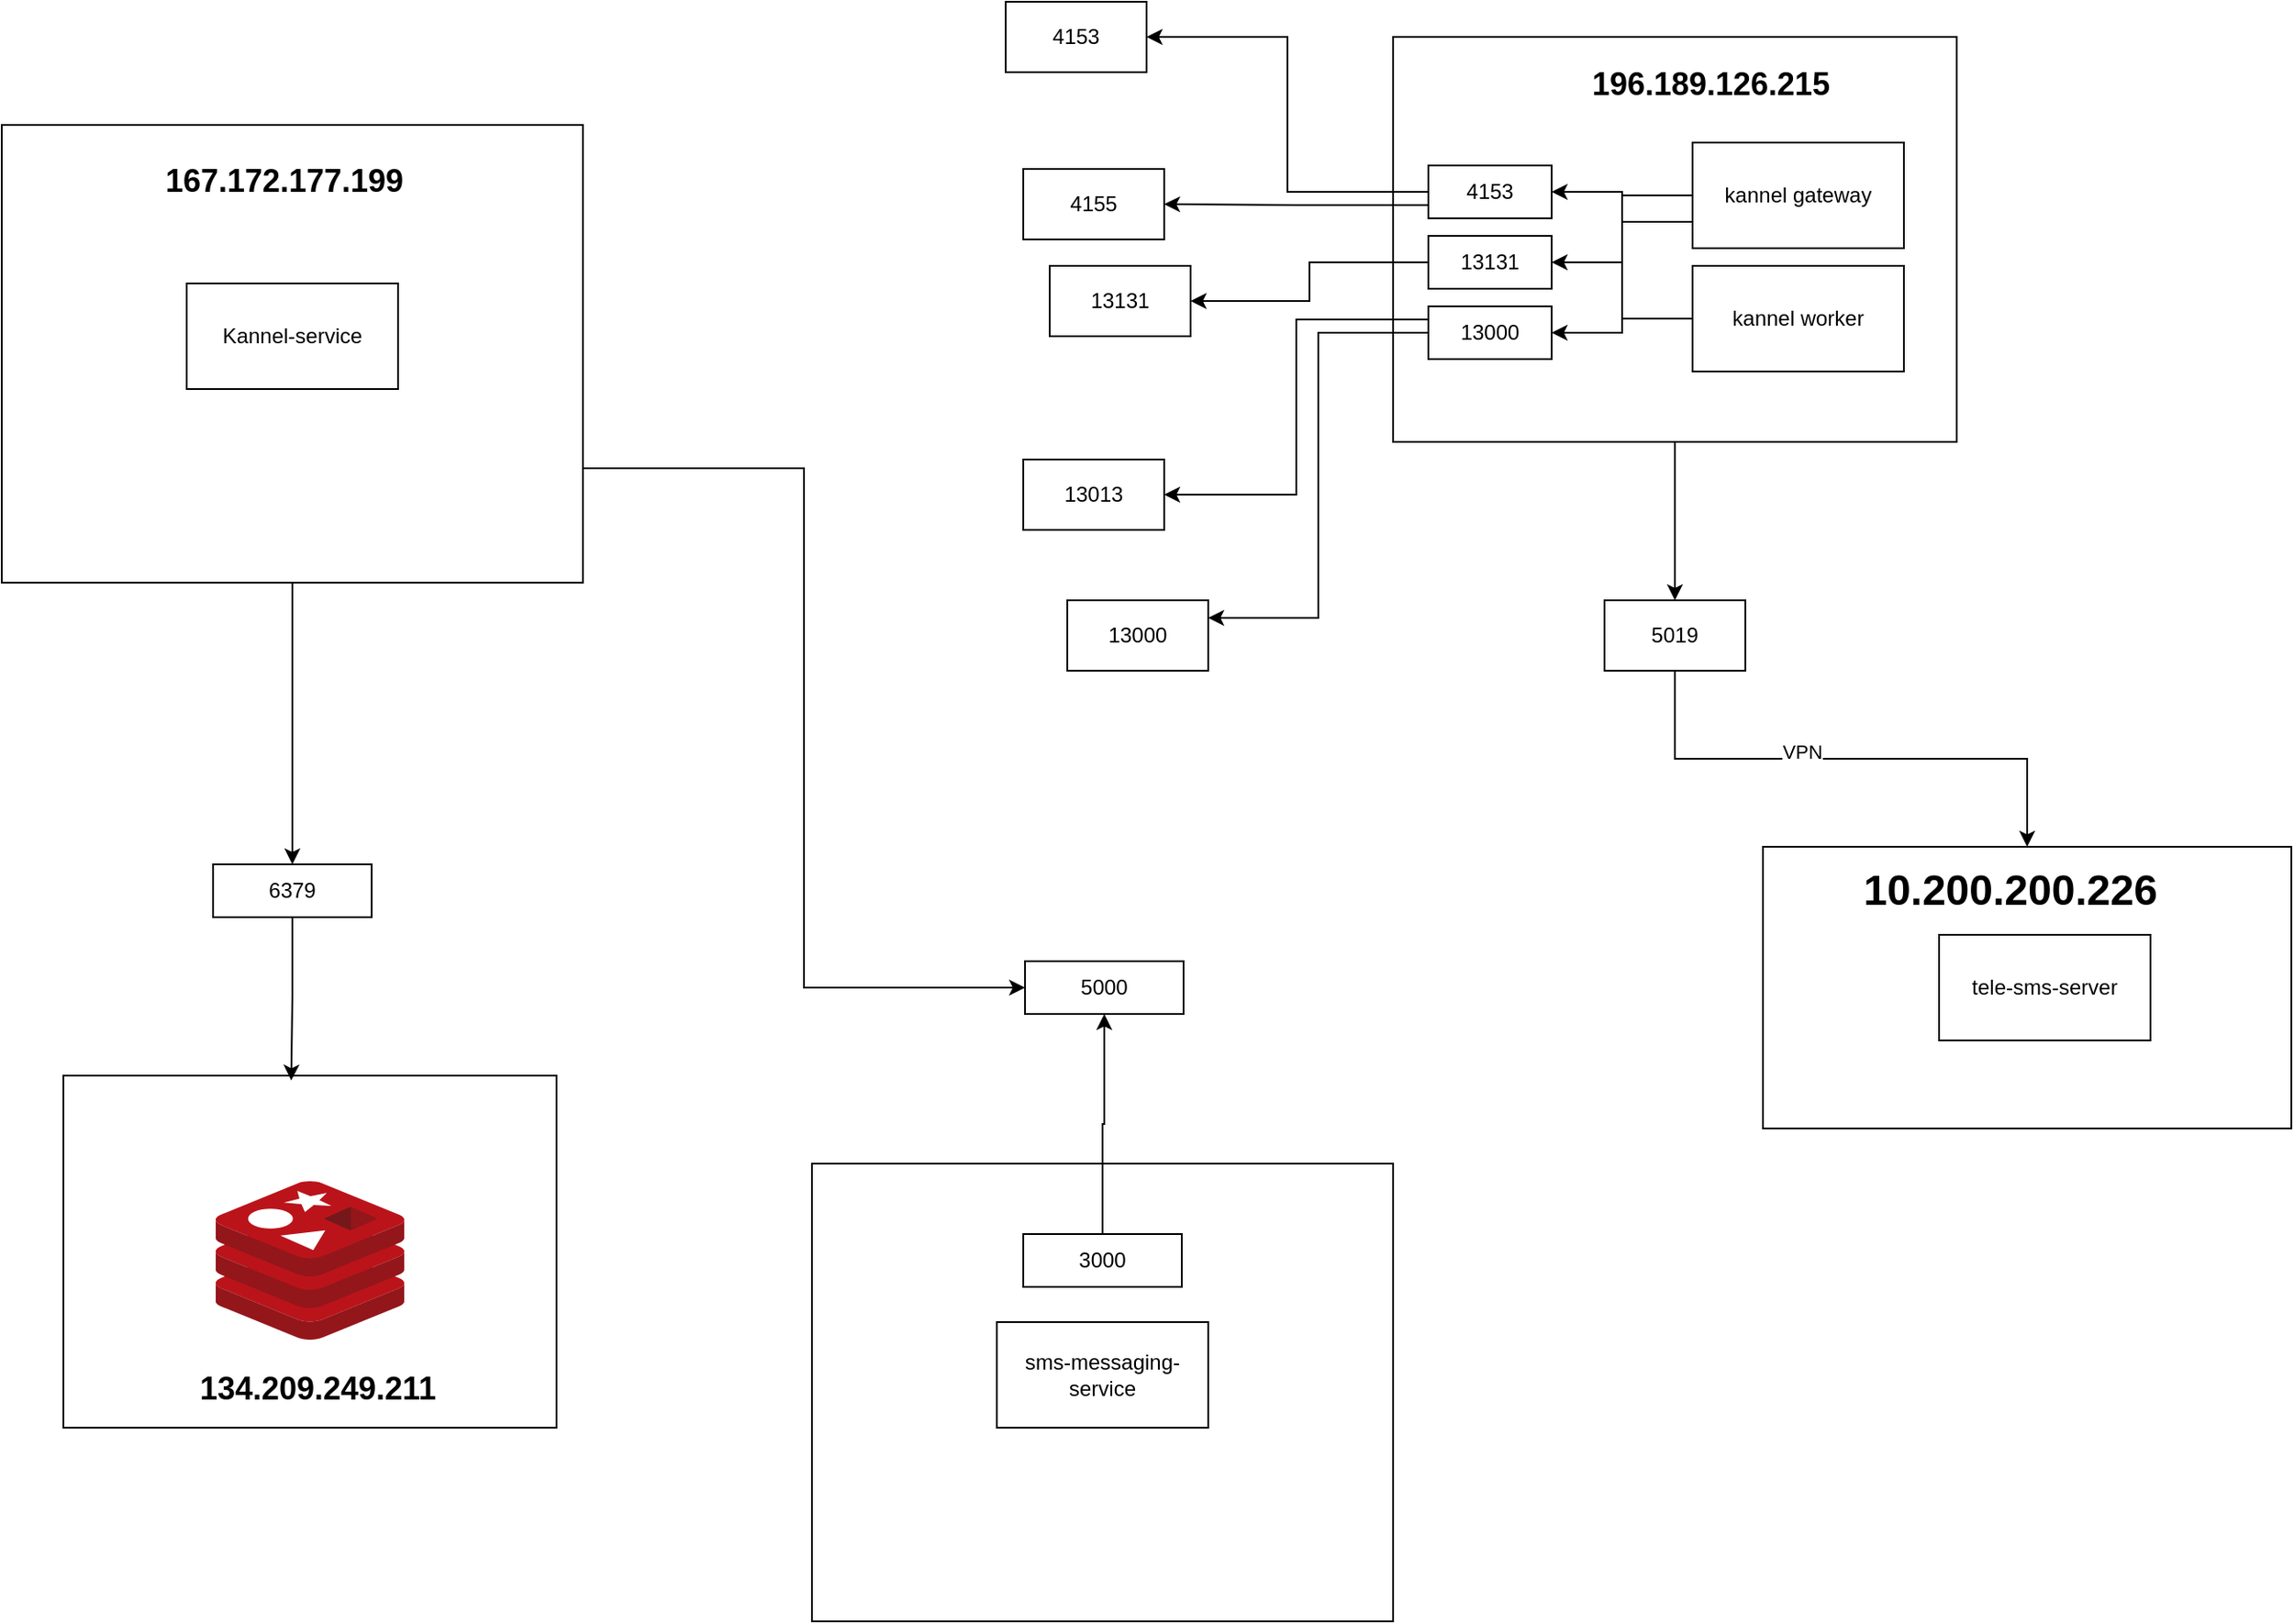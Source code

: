 <mxfile version="24.8.3">
  <diagram name="Page-1" id="TbZtthQ5-eUh3UXo095x">
    <mxGraphModel dx="1950" dy="543" grid="1" gridSize="10" guides="1" tooltips="1" connect="1" arrows="1" fold="1" page="1" pageScale="1" pageWidth="850" pageHeight="1100" math="0" shadow="0">
      <root>
        <mxCell id="0" />
        <mxCell id="1" parent="0" />
        <mxCell id="Vjc0g-X-Gko_kS8MleXu-80" value="4153" style="rounded=0;whiteSpace=wrap;html=1;" vertex="1" parent="1">
          <mxGeometry x="120" y="570" width="80" height="40" as="geometry" />
        </mxCell>
        <mxCell id="Vjc0g-X-Gko_kS8MleXu-81" value="13131" style="rounded=0;whiteSpace=wrap;html=1;" vertex="1" parent="1">
          <mxGeometry x="145" y="720" width="80" height="40" as="geometry" />
        </mxCell>
        <mxCell id="Vjc0g-X-Gko_kS8MleXu-82" value="4155" style="rounded=0;whiteSpace=wrap;html=1;" vertex="1" parent="1">
          <mxGeometry x="130" y="665" width="80" height="40" as="geometry" />
        </mxCell>
        <mxCell id="Vjc0g-X-Gko_kS8MleXu-83" value="" style="group" vertex="1" connectable="0" parent="1">
          <mxGeometry x="340" y="590" width="320" height="230" as="geometry" />
        </mxCell>
        <mxCell id="Vjc0g-X-Gko_kS8MleXu-84" value="" style="rounded=0;whiteSpace=wrap;html=1;" vertex="1" parent="Vjc0g-X-Gko_kS8MleXu-83">
          <mxGeometry width="320" height="230" as="geometry" />
        </mxCell>
        <mxCell id="Vjc0g-X-Gko_kS8MleXu-85" style="edgeStyle=orthogonalEdgeStyle;rounded=0;orthogonalLoop=1;jettySize=auto;html=1;exitX=0;exitY=0.75;exitDx=0;exitDy=0;entryX=1;entryY=0.5;entryDx=0;entryDy=0;" edge="1" parent="Vjc0g-X-Gko_kS8MleXu-83" source="Vjc0g-X-Gko_kS8MleXu-87" target="Vjc0g-X-Gko_kS8MleXu-94">
          <mxGeometry relative="1" as="geometry" />
        </mxCell>
        <mxCell id="Vjc0g-X-Gko_kS8MleXu-86" style="edgeStyle=orthogonalEdgeStyle;rounded=0;orthogonalLoop=1;jettySize=auto;html=1;exitX=0;exitY=0.5;exitDx=0;exitDy=0;entryX=1;entryY=0.5;entryDx=0;entryDy=0;" edge="1" parent="Vjc0g-X-Gko_kS8MleXu-83" source="Vjc0g-X-Gko_kS8MleXu-87" target="Vjc0g-X-Gko_kS8MleXu-93">
          <mxGeometry relative="1" as="geometry" />
        </mxCell>
        <mxCell id="Vjc0g-X-Gko_kS8MleXu-87" value="kannel gateway" style="rounded=0;whiteSpace=wrap;html=1;" vertex="1" parent="Vjc0g-X-Gko_kS8MleXu-83">
          <mxGeometry x="170" y="60" width="120" height="60" as="geometry" />
        </mxCell>
        <mxCell id="Vjc0g-X-Gko_kS8MleXu-88" style="edgeStyle=orthogonalEdgeStyle;rounded=0;orthogonalLoop=1;jettySize=auto;html=1;entryX=1;entryY=0.5;entryDx=0;entryDy=0;" edge="1" parent="Vjc0g-X-Gko_kS8MleXu-83" source="Vjc0g-X-Gko_kS8MleXu-89" target="Vjc0g-X-Gko_kS8MleXu-92">
          <mxGeometry relative="1" as="geometry" />
        </mxCell>
        <mxCell id="Vjc0g-X-Gko_kS8MleXu-89" value="kannel worker" style="rounded=0;whiteSpace=wrap;html=1;" vertex="1" parent="Vjc0g-X-Gko_kS8MleXu-83">
          <mxGeometry x="170" y="130" width="120" height="60" as="geometry" />
        </mxCell>
        <mxCell id="Vjc0g-X-Gko_kS8MleXu-90" value="&lt;font style=&quot;font-size: 18px;&quot;&gt;196.189.126.215&lt;/font&gt;" style="text;strokeColor=none;fillColor=none;html=1;fontSize=24;fontStyle=1;verticalAlign=middle;align=center;" vertex="1" parent="Vjc0g-X-Gko_kS8MleXu-83">
          <mxGeometry x="130" y="10" width="100" height="30" as="geometry" />
        </mxCell>
        <mxCell id="Vjc0g-X-Gko_kS8MleXu-91" value="" style="group" vertex="1" connectable="0" parent="Vjc0g-X-Gko_kS8MleXu-83">
          <mxGeometry x="20" y="73" width="70" height="110" as="geometry" />
        </mxCell>
        <mxCell id="Vjc0g-X-Gko_kS8MleXu-92" value="4153" style="rounded=0;whiteSpace=wrap;html=1;" vertex="1" parent="Vjc0g-X-Gko_kS8MleXu-91">
          <mxGeometry width="70" height="30" as="geometry" />
        </mxCell>
        <mxCell id="Vjc0g-X-Gko_kS8MleXu-93" value="13131" style="rounded=0;whiteSpace=wrap;html=1;" vertex="1" parent="Vjc0g-X-Gko_kS8MleXu-91">
          <mxGeometry y="40" width="70" height="30" as="geometry" />
        </mxCell>
        <mxCell id="Vjc0g-X-Gko_kS8MleXu-94" value="13000" style="rounded=0;whiteSpace=wrap;html=1;" vertex="1" parent="Vjc0g-X-Gko_kS8MleXu-91">
          <mxGeometry y="80" width="70" height="30" as="geometry" />
        </mxCell>
        <mxCell id="Vjc0g-X-Gko_kS8MleXu-95" value="13000" style="rounded=0;whiteSpace=wrap;html=1;" vertex="1" parent="1">
          <mxGeometry x="155" y="910" width="80" height="40" as="geometry" />
        </mxCell>
        <mxCell id="Vjc0g-X-Gko_kS8MleXu-96" value="13013" style="rounded=0;whiteSpace=wrap;html=1;" vertex="1" parent="1">
          <mxGeometry x="130" y="830" width="80" height="40" as="geometry" />
        </mxCell>
        <mxCell id="Vjc0g-X-Gko_kS8MleXu-97" style="edgeStyle=orthogonalEdgeStyle;rounded=0;orthogonalLoop=1;jettySize=auto;html=1;entryX=1;entryY=0.5;entryDx=0;entryDy=0;" edge="1" parent="1" source="Vjc0g-X-Gko_kS8MleXu-92" target="Vjc0g-X-Gko_kS8MleXu-80">
          <mxGeometry relative="1" as="geometry">
            <mxPoint x="235" y="580" as="targetPoint" />
          </mxGeometry>
        </mxCell>
        <mxCell id="Vjc0g-X-Gko_kS8MleXu-98" style="edgeStyle=orthogonalEdgeStyle;rounded=0;orthogonalLoop=1;jettySize=auto;html=1;exitX=0;exitY=0.75;exitDx=0;exitDy=0;entryX=1;entryY=0.5;entryDx=0;entryDy=0;" edge="1" parent="1" source="Vjc0g-X-Gko_kS8MleXu-92" target="Vjc0g-X-Gko_kS8MleXu-82">
          <mxGeometry relative="1" as="geometry" />
        </mxCell>
        <mxCell id="Vjc0g-X-Gko_kS8MleXu-99" style="edgeStyle=orthogonalEdgeStyle;rounded=0;orthogonalLoop=1;jettySize=auto;html=1;entryX=1;entryY=0.25;entryDx=0;entryDy=0;" edge="1" parent="1" source="Vjc0g-X-Gko_kS8MleXu-94" target="Vjc0g-X-Gko_kS8MleXu-95">
          <mxGeometry relative="1" as="geometry" />
        </mxCell>
        <mxCell id="Vjc0g-X-Gko_kS8MleXu-100" style="edgeStyle=orthogonalEdgeStyle;rounded=0;orthogonalLoop=1;jettySize=auto;html=1;exitX=0;exitY=0.25;exitDx=0;exitDy=0;entryX=1;entryY=0.5;entryDx=0;entryDy=0;" edge="1" parent="1" source="Vjc0g-X-Gko_kS8MleXu-94" target="Vjc0g-X-Gko_kS8MleXu-96">
          <mxGeometry relative="1" as="geometry" />
        </mxCell>
        <mxCell id="Vjc0g-X-Gko_kS8MleXu-101" style="edgeStyle=orthogonalEdgeStyle;rounded=0;orthogonalLoop=1;jettySize=auto;html=1;exitX=0;exitY=0.5;exitDx=0;exitDy=0;" edge="1" parent="1" source="Vjc0g-X-Gko_kS8MleXu-93" target="Vjc0g-X-Gko_kS8MleXu-81">
          <mxGeometry relative="1" as="geometry" />
        </mxCell>
        <mxCell id="Vjc0g-X-Gko_kS8MleXu-102" value="5019" style="rounded=0;whiteSpace=wrap;html=1;" vertex="1" parent="1">
          <mxGeometry x="460" y="910" width="80" height="40" as="geometry" />
        </mxCell>
        <mxCell id="Vjc0g-X-Gko_kS8MleXu-103" style="edgeStyle=orthogonalEdgeStyle;rounded=0;orthogonalLoop=1;jettySize=auto;html=1;exitX=0.5;exitY=1;exitDx=0;exitDy=0;entryX=0.5;entryY=0;entryDx=0;entryDy=0;" edge="1" parent="1" source="Vjc0g-X-Gko_kS8MleXu-84" target="Vjc0g-X-Gko_kS8MleXu-102">
          <mxGeometry relative="1" as="geometry" />
        </mxCell>
        <mxCell id="Vjc0g-X-Gko_kS8MleXu-118" style="edgeStyle=orthogonalEdgeStyle;rounded=0;orthogonalLoop=1;jettySize=auto;html=1;exitX=0.5;exitY=1;exitDx=0;exitDy=0;entryX=0.5;entryY=0;entryDx=0;entryDy=0;" edge="1" parent="1" source="Vjc0g-X-Gko_kS8MleXu-104" target="Vjc0g-X-Gko_kS8MleXu-117">
          <mxGeometry relative="1" as="geometry" />
        </mxCell>
        <mxCell id="Vjc0g-X-Gko_kS8MleXu-107" value="" style="group" vertex="1" connectable="0" parent="1">
          <mxGeometry x="550" y="1050" width="300" height="160" as="geometry" />
        </mxCell>
        <mxCell id="Vjc0g-X-Gko_kS8MleXu-108" value="" style="rounded=0;whiteSpace=wrap;html=1;" vertex="1" parent="Vjc0g-X-Gko_kS8MleXu-107">
          <mxGeometry width="300" height="160" as="geometry" />
        </mxCell>
        <mxCell id="Vjc0g-X-Gko_kS8MleXu-109" value="10.200.200.226" style="text;strokeColor=none;fillColor=none;html=1;fontSize=24;fontStyle=1;verticalAlign=middle;align=center;" vertex="1" parent="Vjc0g-X-Gko_kS8MleXu-107">
          <mxGeometry x="90" y="10" width="100" height="30" as="geometry" />
        </mxCell>
        <mxCell id="Vjc0g-X-Gko_kS8MleXu-110" value="tele-sms-server" style="rounded=0;whiteSpace=wrap;html=1;" vertex="1" parent="Vjc0g-X-Gko_kS8MleXu-107">
          <mxGeometry x="100" y="50" width="120" height="60" as="geometry" />
        </mxCell>
        <mxCell id="Vjc0g-X-Gko_kS8MleXu-111" style="edgeStyle=orthogonalEdgeStyle;rounded=0;orthogonalLoop=1;jettySize=auto;html=1;exitX=0.5;exitY=1;exitDx=0;exitDy=0;entryX=0.5;entryY=0;entryDx=0;entryDy=0;" edge="1" parent="1" source="Vjc0g-X-Gko_kS8MleXu-102" target="Vjc0g-X-Gko_kS8MleXu-108">
          <mxGeometry relative="1" as="geometry" />
        </mxCell>
        <mxCell id="Vjc0g-X-Gko_kS8MleXu-112" value="VPN" style="edgeLabel;html=1;align=center;verticalAlign=middle;resizable=0;points=[];" vertex="1" connectable="0" parent="Vjc0g-X-Gko_kS8MleXu-111">
          <mxGeometry x="-0.191" y="4" relative="1" as="geometry">
            <mxPoint as="offset" />
          </mxGeometry>
        </mxCell>
        <mxCell id="Vjc0g-X-Gko_kS8MleXu-115" value="" style="group" vertex="1" connectable="0" parent="1">
          <mxGeometry x="-425" y="1180" width="437.14" height="200" as="geometry" />
        </mxCell>
        <mxCell id="Vjc0g-X-Gko_kS8MleXu-122" value="" style="group" vertex="1" connectable="0" parent="Vjc0g-X-Gko_kS8MleXu-115">
          <mxGeometry x="10" width="280" height="200" as="geometry" />
        </mxCell>
        <mxCell id="Vjc0g-X-Gko_kS8MleXu-114" value="" style="rounded=0;whiteSpace=wrap;html=1;" vertex="1" parent="Vjc0g-X-Gko_kS8MleXu-122">
          <mxGeometry width="280" height="200" as="geometry" />
        </mxCell>
        <mxCell id="Vjc0g-X-Gko_kS8MleXu-113" value="" style="image;sketch=0;aspect=fixed;html=1;points=[];align=center;fontSize=12;image=img/lib/mscae/Cache_Redis_Product.svg;" vertex="1" parent="Vjc0g-X-Gko_kS8MleXu-122">
          <mxGeometry x="86.43" y="60" width="107.14" height="90" as="geometry" />
        </mxCell>
        <mxCell id="Vjc0g-X-Gko_kS8MleXu-116" value="&lt;font style=&quot;font-size: 18px;&quot;&gt;134.209.249.211&lt;/font&gt;" style="text;strokeColor=none;fillColor=none;html=1;fontSize=24;fontStyle=1;verticalAlign=middle;align=center;" vertex="1" parent="Vjc0g-X-Gko_kS8MleXu-122">
          <mxGeometry x="93.57" y="156" width="100" height="40" as="geometry" />
        </mxCell>
        <mxCell id="Vjc0g-X-Gko_kS8MleXu-117" value="6379" style="rounded=0;whiteSpace=wrap;html=1;" vertex="1" parent="1">
          <mxGeometry x="-330" y="1060" width="90" height="30" as="geometry" />
        </mxCell>
        <mxCell id="Vjc0g-X-Gko_kS8MleXu-119" style="edgeStyle=orthogonalEdgeStyle;rounded=0;orthogonalLoop=1;jettySize=auto;html=1;exitX=0.5;exitY=1;exitDx=0;exitDy=0;entryX=0.462;entryY=0.014;entryDx=0;entryDy=0;entryPerimeter=0;" edge="1" parent="1" source="Vjc0g-X-Gko_kS8MleXu-117" target="Vjc0g-X-Gko_kS8MleXu-114">
          <mxGeometry relative="1" as="geometry" />
        </mxCell>
        <mxCell id="Vjc0g-X-Gko_kS8MleXu-120" value="" style="group" vertex="1" connectable="0" parent="1">
          <mxGeometry x="-450" y="640" width="330" height="260" as="geometry" />
        </mxCell>
        <mxCell id="Vjc0g-X-Gko_kS8MleXu-104" value="" style="rounded=0;whiteSpace=wrap;html=1;" vertex="1" parent="Vjc0g-X-Gko_kS8MleXu-120">
          <mxGeometry width="330" height="260" as="geometry" />
        </mxCell>
        <mxCell id="Vjc0g-X-Gko_kS8MleXu-105" value="&lt;font style=&quot;font-size: 18px;&quot;&gt;167.172.177.199&lt;/font&gt;" style="text;strokeColor=none;fillColor=none;html=1;fontSize=24;fontStyle=1;verticalAlign=middle;align=center;" vertex="1" parent="Vjc0g-X-Gko_kS8MleXu-120">
          <mxGeometry x="110" y="10" width="100" height="40" as="geometry" />
        </mxCell>
        <mxCell id="Vjc0g-X-Gko_kS8MleXu-106" value="Kannel-service" style="rounded=0;whiteSpace=wrap;html=1;" vertex="1" parent="Vjc0g-X-Gko_kS8MleXu-120">
          <mxGeometry x="105" y="90" width="120" height="60" as="geometry" />
        </mxCell>
        <mxCell id="Vjc0g-X-Gko_kS8MleXu-123" value="" style="group" vertex="1" connectable="0" parent="1">
          <mxGeometry x="10" y="1230" width="330" height="260" as="geometry" />
        </mxCell>
        <mxCell id="Vjc0g-X-Gko_kS8MleXu-124" value="" style="rounded=0;whiteSpace=wrap;html=1;" vertex="1" parent="Vjc0g-X-Gko_kS8MleXu-123">
          <mxGeometry width="330" height="260" as="geometry" />
        </mxCell>
        <mxCell id="Vjc0g-X-Gko_kS8MleXu-126" value="sms-messaging-service" style="rounded=0;whiteSpace=wrap;html=1;" vertex="1" parent="Vjc0g-X-Gko_kS8MleXu-123">
          <mxGeometry x="105" y="90" width="120" height="60" as="geometry" />
        </mxCell>
        <mxCell id="Vjc0g-X-Gko_kS8MleXu-127" value="3000" style="rounded=0;whiteSpace=wrap;html=1;" vertex="1" parent="Vjc0g-X-Gko_kS8MleXu-123">
          <mxGeometry x="120" y="40" width="90" height="30" as="geometry" />
        </mxCell>
        <mxCell id="Vjc0g-X-Gko_kS8MleXu-128" value="5000" style="rounded=0;whiteSpace=wrap;html=1;" vertex="1" parent="1">
          <mxGeometry x="131" y="1115" width="90" height="30" as="geometry" />
        </mxCell>
        <mxCell id="Vjc0g-X-Gko_kS8MleXu-129" style="edgeStyle=orthogonalEdgeStyle;rounded=0;orthogonalLoop=1;jettySize=auto;html=1;" edge="1" parent="1" source="Vjc0g-X-Gko_kS8MleXu-127" target="Vjc0g-X-Gko_kS8MleXu-128">
          <mxGeometry relative="1" as="geometry" />
        </mxCell>
        <mxCell id="Vjc0g-X-Gko_kS8MleXu-130" style="edgeStyle=orthogonalEdgeStyle;rounded=0;orthogonalLoop=1;jettySize=auto;html=1;exitX=1;exitY=0.75;exitDx=0;exitDy=0;entryX=0;entryY=0.5;entryDx=0;entryDy=0;" edge="1" parent="1" source="Vjc0g-X-Gko_kS8MleXu-104" target="Vjc0g-X-Gko_kS8MleXu-128">
          <mxGeometry relative="1" as="geometry" />
        </mxCell>
      </root>
    </mxGraphModel>
  </diagram>
</mxfile>
